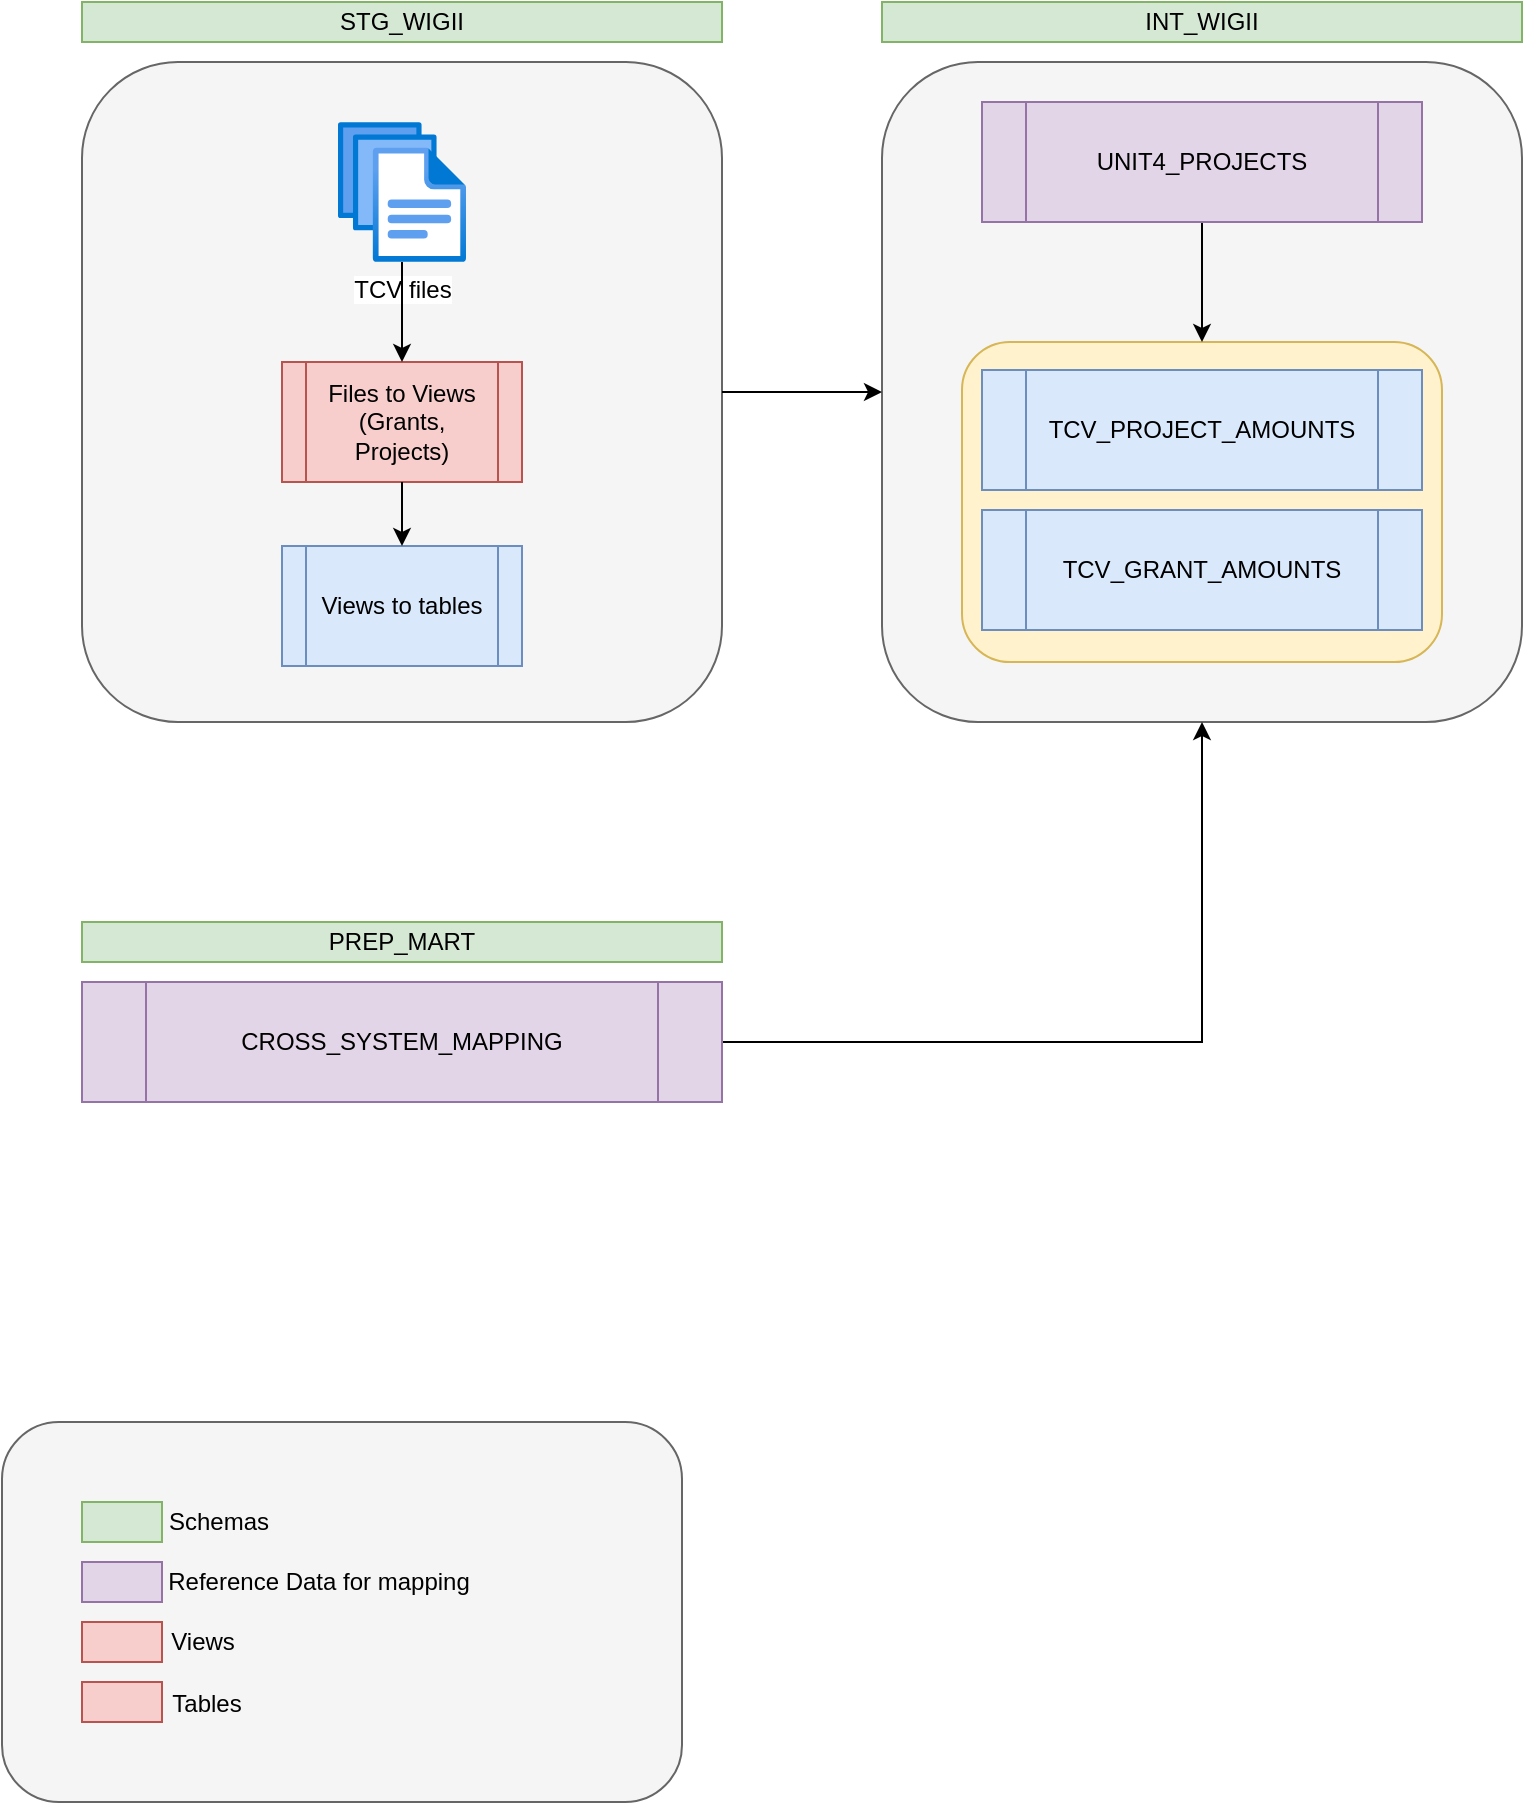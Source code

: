 <mxfile version="23.1.1" type="github">
  <diagram name="Page-1" id="tx0ZSasylgS0VYEFcyAk">
    <mxGraphModel dx="1221" dy="652" grid="1" gridSize="10" guides="1" tooltips="1" connect="1" arrows="1" fold="1" page="1" pageScale="1" pageWidth="850" pageHeight="1100" math="0" shadow="0">
      <root>
        <mxCell id="0" />
        <mxCell id="1" parent="0" />
        <mxCell id="DCkVUt0v6EoK44R7vrcz-41" value="" style="rounded=1;whiteSpace=wrap;html=1;fillColor=#f5f5f5;fontColor=#333333;strokeColor=#666666;fontSize=11;" vertex="1" parent="1">
          <mxGeometry x="40" y="800" width="340" height="190" as="geometry" />
        </mxCell>
        <mxCell id="DCkVUt0v6EoK44R7vrcz-13" value="" style="rounded=1;whiteSpace=wrap;html=1;fillColor=#f5f5f5;fontColor=#333333;strokeColor=#666666;fontSize=11;" vertex="1" parent="1">
          <mxGeometry x="480" y="120" width="320" height="330" as="geometry" />
        </mxCell>
        <mxCell id="DCkVUt0v6EoK44R7vrcz-30" value="" style="rounded=1;whiteSpace=wrap;html=1;fontSize=12;fillColor=#fff2cc;strokeColor=#d6b656;" vertex="1" parent="1">
          <mxGeometry x="520" y="260" width="240" height="160" as="geometry" />
        </mxCell>
        <mxCell id="DCkVUt0v6EoK44R7vrcz-22" value="" style="group" vertex="1" connectable="0" parent="1">
          <mxGeometry x="80" y="90" width="320" height="360" as="geometry" />
        </mxCell>
        <mxCell id="DCkVUt0v6EoK44R7vrcz-8" value="STG_WIGII" style="rounded=0;whiteSpace=wrap;html=1;fillColor=#d5e8d4;strokeColor=#82b366;" vertex="1" parent="DCkVUt0v6EoK44R7vrcz-22">
          <mxGeometry width="320" height="20" as="geometry" />
        </mxCell>
        <mxCell id="DCkVUt0v6EoK44R7vrcz-1" value="" style="rounded=1;whiteSpace=wrap;html=1;fillColor=#f5f5f5;fontColor=#333333;strokeColor=#666666;" vertex="1" parent="DCkVUt0v6EoK44R7vrcz-22">
          <mxGeometry y="30" width="320" height="330" as="geometry" />
        </mxCell>
        <mxCell id="DCkVUt0v6EoK44R7vrcz-20" style="edgeStyle=orthogonalEdgeStyle;rounded=0;orthogonalLoop=1;jettySize=auto;html=1;entryX=0;entryY=0.5;entryDx=0;entryDy=0;" edge="1" parent="1" source="DCkVUt0v6EoK44R7vrcz-1" target="DCkVUt0v6EoK44R7vrcz-13">
          <mxGeometry relative="1" as="geometry" />
        </mxCell>
        <mxCell id="DCkVUt0v6EoK44R7vrcz-3" value="TCV files" style="image;aspect=fixed;html=1;points=[];align=center;fontSize=12;image=img/lib/azure2/general/Files.svg;" vertex="1" parent="1">
          <mxGeometry x="208" y="150" width="64" height="70" as="geometry" />
        </mxCell>
        <mxCell id="DCkVUt0v6EoK44R7vrcz-4" value="Files to Views&lt;br&gt;(Grants, Projects)" style="shape=process;whiteSpace=wrap;html=1;backgroundOutline=1;fillColor=#f8cecc;strokeColor=#b85450;" vertex="1" parent="1">
          <mxGeometry x="180" y="270" width="120" height="60" as="geometry" />
        </mxCell>
        <mxCell id="DCkVUt0v6EoK44R7vrcz-5" style="edgeStyle=orthogonalEdgeStyle;rounded=0;orthogonalLoop=1;jettySize=auto;html=1;" edge="1" parent="1" source="DCkVUt0v6EoK44R7vrcz-3" target="DCkVUt0v6EoK44R7vrcz-4">
          <mxGeometry relative="1" as="geometry" />
        </mxCell>
        <mxCell id="DCkVUt0v6EoK44R7vrcz-6" value="Views to tables" style="shape=process;whiteSpace=wrap;html=1;backgroundOutline=1;fillColor=#dae8fc;strokeColor=#6c8ebf;" vertex="1" parent="1">
          <mxGeometry x="180" y="362" width="120" height="60" as="geometry" />
        </mxCell>
        <mxCell id="DCkVUt0v6EoK44R7vrcz-7" style="edgeStyle=orthogonalEdgeStyle;rounded=0;orthogonalLoop=1;jettySize=auto;html=1;exitX=0.5;exitY=1;exitDx=0;exitDy=0;entryX=0.5;entryY=0;entryDx=0;entryDy=0;" edge="1" parent="1" source="DCkVUt0v6EoK44R7vrcz-4" target="DCkVUt0v6EoK44R7vrcz-6">
          <mxGeometry relative="1" as="geometry" />
        </mxCell>
        <mxCell id="DCkVUt0v6EoK44R7vrcz-14" value="INT_WIGII" style="rounded=0;whiteSpace=wrap;html=1;fillColor=#d5e8d4;strokeColor=#82b366;" vertex="1" parent="1">
          <mxGeometry x="480" y="90" width="320" height="20" as="geometry" />
        </mxCell>
        <mxCell id="DCkVUt0v6EoK44R7vrcz-21" value="TCV_PROJECT_AMOUNTS" style="shape=process;whiteSpace=wrap;html=1;backgroundOutline=1;fillColor=#dae8fc;strokeColor=#6c8ebf;" vertex="1" parent="1">
          <mxGeometry x="530" y="274" width="220" height="60" as="geometry" />
        </mxCell>
        <mxCell id="DCkVUt0v6EoK44R7vrcz-24" value="PREP_MART" style="rounded=0;whiteSpace=wrap;html=1;fillColor=#d5e8d4;strokeColor=#82b366;" vertex="1" parent="1">
          <mxGeometry x="80" y="550" width="320" height="20" as="geometry" />
        </mxCell>
        <mxCell id="DCkVUt0v6EoK44R7vrcz-26" style="edgeStyle=orthogonalEdgeStyle;rounded=0;orthogonalLoop=1;jettySize=auto;html=1;entryX=0.5;entryY=1;entryDx=0;entryDy=0;" edge="1" parent="1" source="DCkVUt0v6EoK44R7vrcz-25" target="DCkVUt0v6EoK44R7vrcz-13">
          <mxGeometry relative="1" as="geometry" />
        </mxCell>
        <mxCell id="DCkVUt0v6EoK44R7vrcz-25" value="CROSS_SYSTEM_MAPPING" style="shape=process;whiteSpace=wrap;html=1;backgroundOutline=1;fillColor=#e1d5e7;strokeColor=#9673a6;" vertex="1" parent="1">
          <mxGeometry x="80" y="580" width="320" height="60" as="geometry" />
        </mxCell>
        <mxCell id="DCkVUt0v6EoK44R7vrcz-27" value="TCV_GRANT_AMOUNTS" style="shape=process;whiteSpace=wrap;html=1;backgroundOutline=1;fillColor=#dae8fc;strokeColor=#6c8ebf;" vertex="1" parent="1">
          <mxGeometry x="530" y="344" width="220" height="60" as="geometry" />
        </mxCell>
        <mxCell id="DCkVUt0v6EoK44R7vrcz-31" style="edgeStyle=orthogonalEdgeStyle;rounded=0;orthogonalLoop=1;jettySize=auto;html=1;" edge="1" parent="1" source="DCkVUt0v6EoK44R7vrcz-28" target="DCkVUt0v6EoK44R7vrcz-30">
          <mxGeometry relative="1" as="geometry" />
        </mxCell>
        <mxCell id="DCkVUt0v6EoK44R7vrcz-28" value="UNIT4_PROJECTS" style="shape=process;whiteSpace=wrap;html=1;backgroundOutline=1;fillColor=#e1d5e7;strokeColor=#9673a6;" vertex="1" parent="1">
          <mxGeometry x="530" y="140" width="220" height="60" as="geometry" />
        </mxCell>
        <mxCell id="DCkVUt0v6EoK44R7vrcz-32" value="" style="rounded=0;whiteSpace=wrap;html=1;fillColor=#d5e8d4;strokeColor=#82b366;" vertex="1" parent="1">
          <mxGeometry x="80" y="840" width="40" height="20" as="geometry" />
        </mxCell>
        <mxCell id="DCkVUt0v6EoK44R7vrcz-33" value="" style="rounded=0;whiteSpace=wrap;html=1;fillColor=#e1d5e7;strokeColor=#9673a6;" vertex="1" parent="1">
          <mxGeometry x="80" y="870" width="40" height="20" as="geometry" />
        </mxCell>
        <mxCell id="DCkVUt0v6EoK44R7vrcz-34" value="Reference Data for mapping" style="text;html=1;align=center;verticalAlign=middle;resizable=0;points=[];autosize=1;strokeColor=none;fillColor=none;" vertex="1" parent="1">
          <mxGeometry x="113" y="865" width="170" height="30" as="geometry" />
        </mxCell>
        <mxCell id="DCkVUt0v6EoK44R7vrcz-36" value="Schemas" style="text;html=1;align=center;verticalAlign=middle;resizable=0;points=[];autosize=1;strokeColor=none;fillColor=none;" vertex="1" parent="1">
          <mxGeometry x="113" y="835" width="70" height="30" as="geometry" />
        </mxCell>
        <mxCell id="DCkVUt0v6EoK44R7vrcz-37" value="" style="rounded=0;whiteSpace=wrap;html=1;fillColor=#f8cecc;strokeColor=#b85450;" vertex="1" parent="1">
          <mxGeometry x="80" y="900" width="40" height="20" as="geometry" />
        </mxCell>
        <mxCell id="DCkVUt0v6EoK44R7vrcz-38" value="Views" style="text;html=1;align=center;verticalAlign=middle;resizable=0;points=[];autosize=1;strokeColor=none;fillColor=none;" vertex="1" parent="1">
          <mxGeometry x="110" y="895" width="60" height="30" as="geometry" />
        </mxCell>
        <mxCell id="DCkVUt0v6EoK44R7vrcz-39" value="" style="rounded=0;whiteSpace=wrap;html=1;fillColor=#f8cecc;strokeColor=#b85450;" vertex="1" parent="1">
          <mxGeometry x="80" y="930" width="40" height="20" as="geometry" />
        </mxCell>
        <mxCell id="DCkVUt0v6EoK44R7vrcz-40" value="Tables" style="text;html=1;align=center;verticalAlign=middle;resizable=0;points=[];autosize=1;strokeColor=none;fillColor=none;" vertex="1" parent="1">
          <mxGeometry x="112" y="926" width="60" height="30" as="geometry" />
        </mxCell>
      </root>
    </mxGraphModel>
  </diagram>
</mxfile>
